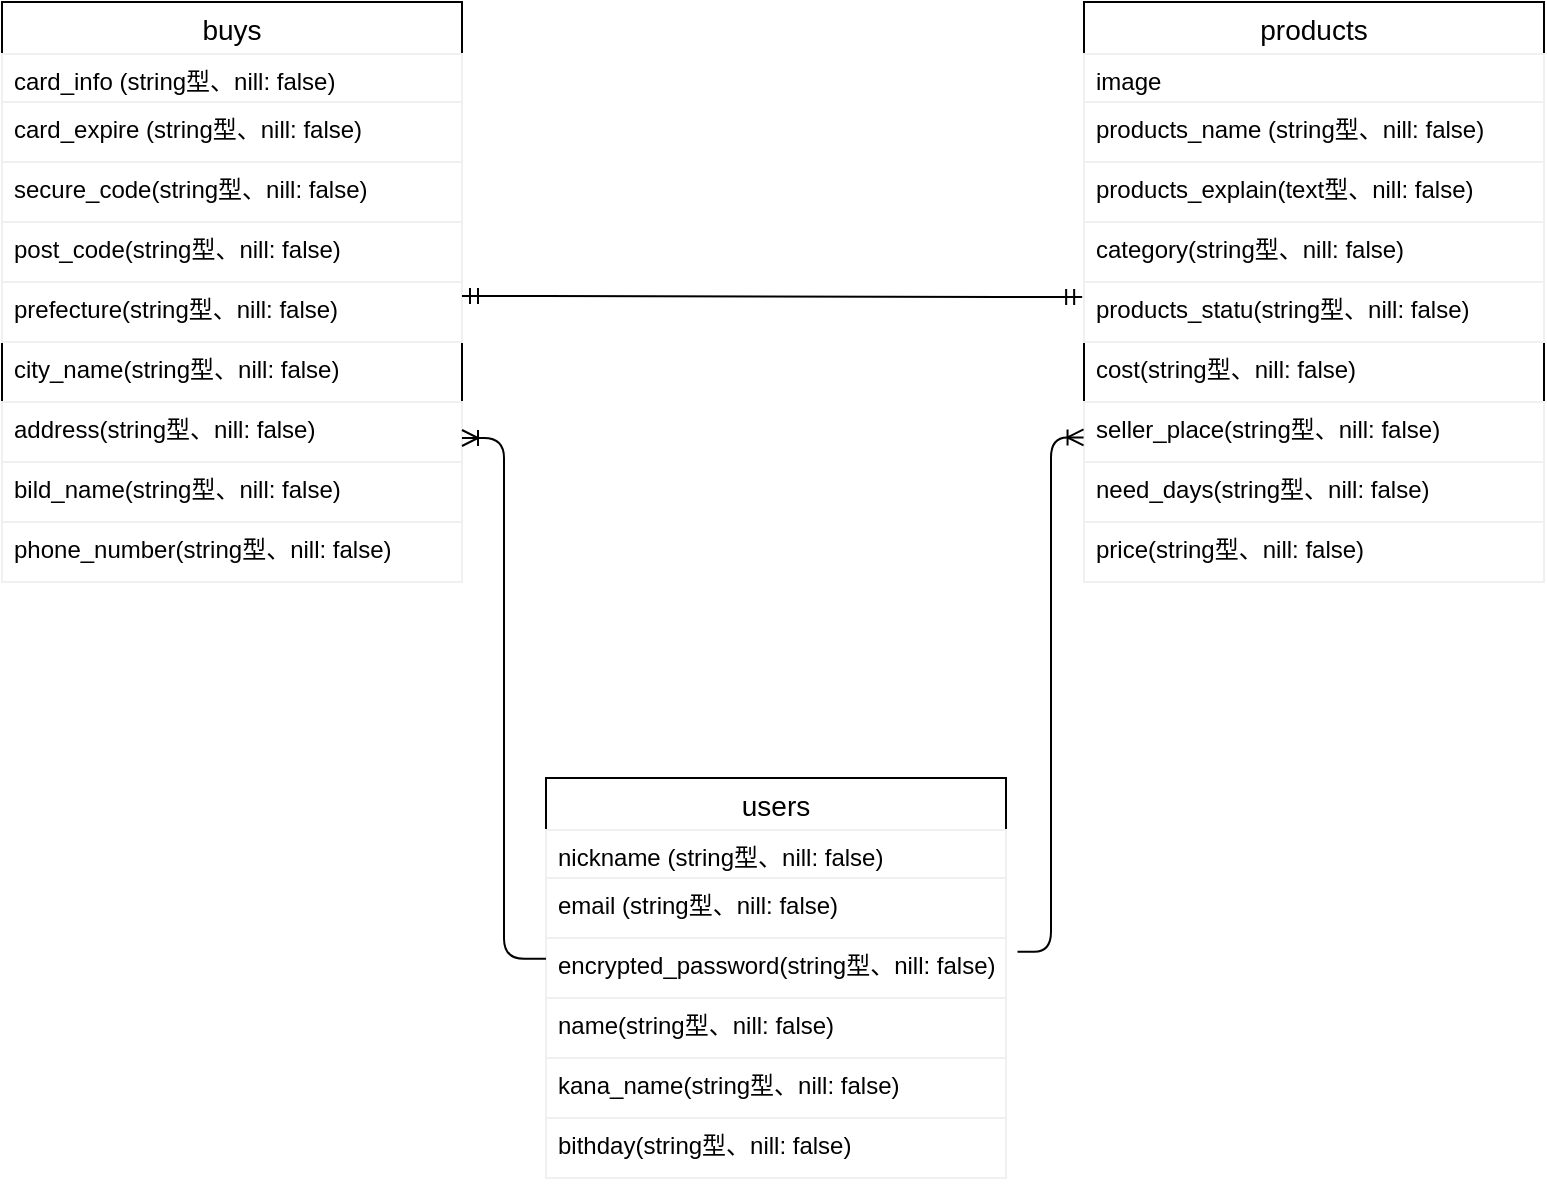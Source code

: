 <mxfile>
    <diagram id="LAix61GHYzdfSrvDHMvL" name="ページ1">
        <mxGraphModel dx="968" dy="830" grid="1" gridSize="10" guides="1" tooltips="1" connect="1" arrows="1" fold="1" page="1" pageScale="1" pageWidth="827" pageHeight="1169" math="0" shadow="0">
            <root>
                <mxCell id="0"/>
                <mxCell id="1" parent="0"/>
                <mxCell id="2" value="users" style="swimlane;fontStyle=0;childLayout=stackLayout;horizontal=1;startSize=26;horizontalStack=0;resizeParent=1;resizeParentMax=0;resizeLast=0;collapsible=1;marginBottom=0;align=center;fontSize=14;" parent="1" vertex="1">
                    <mxGeometry x="299" y="470" width="230" height="200" as="geometry"/>
                </mxCell>
                <mxCell id="3" value="nickname (string型、nill: false)" style="text;spacingLeft=4;spacingRight=4;overflow=hidden;rotatable=0;points=[[0,0.5],[1,0.5]];portConstraint=eastwest;fontSize=12;strokeColor=#f0f0f0;html=1;" parent="2" vertex="1">
                    <mxGeometry y="26" width="230" height="24" as="geometry"/>
                </mxCell>
                <mxCell id="4" value="email (string型、nill: false)" style="text;fillColor=none;spacingLeft=4;spacingRight=4;overflow=hidden;rotatable=0;points=[[0,0.5],[1,0.5]];portConstraint=eastwest;fontSize=12;strokeColor=#f0f0f0;" parent="2" vertex="1">
                    <mxGeometry y="50" width="230" height="30" as="geometry"/>
                </mxCell>
                <mxCell id="5" value="encrypted_password(string型、nill: false)" style="text;fillColor=none;spacingLeft=4;spacingRight=4;overflow=hidden;rotatable=0;points=[[0,0.5],[1,0.5]];portConstraint=eastwest;fontSize=12;strokeColor=#f0f0f0;" parent="2" vertex="1">
                    <mxGeometry y="80" width="230" height="30" as="geometry"/>
                </mxCell>
                <mxCell id="40" value="name(string型、nill: false)" style="text;fillColor=none;spacingLeft=4;spacingRight=4;overflow=hidden;rotatable=0;points=[[0,0.5],[1,0.5]];portConstraint=eastwest;fontSize=12;strokeColor=#f0f0f0;" parent="2" vertex="1">
                    <mxGeometry y="110" width="230" height="30" as="geometry"/>
                </mxCell>
                <mxCell id="41" value="kana_name(string型、nill: false)" style="text;fillColor=none;spacingLeft=4;spacingRight=4;overflow=hidden;rotatable=0;points=[[0,0.5],[1,0.5]];portConstraint=eastwest;fontSize=12;strokeColor=#f0f0f0;" parent="2" vertex="1">
                    <mxGeometry y="140" width="230" height="30" as="geometry"/>
                </mxCell>
                <mxCell id="42" value="bithday(string型、nill: false)" style="text;fillColor=none;spacingLeft=4;spacingRight=4;overflow=hidden;rotatable=0;points=[[0,0.5],[1,0.5]];portConstraint=eastwest;fontSize=12;strokeColor=#f0f0f0;" parent="2" vertex="1">
                    <mxGeometry y="170" width="230" height="30" as="geometry"/>
                </mxCell>
                <mxCell id="43" value="buys" style="swimlane;fontStyle=0;childLayout=stackLayout;horizontal=1;startSize=26;horizontalStack=0;resizeParent=1;resizeParentMax=0;resizeLast=0;collapsible=1;marginBottom=0;align=center;fontSize=14;" parent="1" vertex="1">
                    <mxGeometry x="27" y="82" width="230" height="290" as="geometry"/>
                </mxCell>
                <mxCell id="44" value="card_info (string型、nill: false)" style="text;spacingLeft=4;spacingRight=4;overflow=hidden;rotatable=0;points=[[0,0.5],[1,0.5]];portConstraint=eastwest;fontSize=12;strokeColor=#f0f0f0;html=1;" parent="43" vertex="1">
                    <mxGeometry y="26" width="230" height="24" as="geometry"/>
                </mxCell>
                <mxCell id="45" value="card_expire (string型、nill: false)" style="text;fillColor=none;spacingLeft=4;spacingRight=4;overflow=hidden;rotatable=0;points=[[0,0.5],[1,0.5]];portConstraint=eastwest;fontSize=12;strokeColor=#f0f0f0;" parent="43" vertex="1">
                    <mxGeometry y="50" width="230" height="30" as="geometry"/>
                </mxCell>
                <mxCell id="46" value="secure_code(string型、nill: false)" style="text;fillColor=none;spacingLeft=4;spacingRight=4;overflow=hidden;rotatable=0;points=[[0,0.5],[1,0.5]];portConstraint=eastwest;fontSize=12;strokeColor=#f0f0f0;" parent="43" vertex="1">
                    <mxGeometry y="80" width="230" height="30" as="geometry"/>
                </mxCell>
                <mxCell id="47" value="post_code(string型、nill: false)" style="text;fillColor=none;spacingLeft=4;spacingRight=4;overflow=hidden;rotatable=0;points=[[0,0.5],[1,0.5]];portConstraint=eastwest;fontSize=12;strokeColor=#f0f0f0;" parent="43" vertex="1">
                    <mxGeometry y="110" width="230" height="30" as="geometry"/>
                </mxCell>
                <mxCell id="48" value="prefecture(string型、nill: false)" style="text;fillColor=none;spacingLeft=4;spacingRight=4;overflow=hidden;rotatable=0;points=[[0,0.5],[1,0.5]];portConstraint=eastwest;fontSize=12;strokeColor=#f0f0f0;" parent="43" vertex="1">
                    <mxGeometry y="140" width="230" height="30" as="geometry"/>
                </mxCell>
                <mxCell id="49" value="city_name(string型、nill: false)" style="text;strokeColor=none;fillColor=none;spacingLeft=4;spacingRight=4;overflow=hidden;rotatable=0;points=[[0,0.5],[1,0.5]];portConstraint=eastwest;fontSize=12;" parent="43" vertex="1">
                    <mxGeometry y="170" width="230" height="30" as="geometry"/>
                </mxCell>
                <mxCell id="50" value="address(string型、nill: false)" style="text;fillColor=none;spacingLeft=4;spacingRight=4;overflow=hidden;rotatable=0;points=[[0,0.5],[1,0.5]];portConstraint=eastwest;fontSize=12;strokeColor=#f0f0f0;" parent="43" vertex="1">
                    <mxGeometry y="200" width="230" height="30" as="geometry"/>
                </mxCell>
                <mxCell id="51" value="bild_name(string型、nill: false)" style="text;fillColor=none;spacingLeft=4;spacingRight=4;overflow=hidden;rotatable=0;points=[[0,0.5],[1,0.5]];portConstraint=eastwest;fontSize=12;strokeColor=#f0f0f0;" parent="43" vertex="1">
                    <mxGeometry y="230" width="230" height="30" as="geometry"/>
                </mxCell>
                <mxCell id="52" value="phone_number(string型、nill: false)" style="text;fillColor=none;spacingLeft=4;spacingRight=4;overflow=hidden;rotatable=0;points=[[0,0.5],[1,0.5]];portConstraint=eastwest;fontSize=12;strokeColor=#f0f0f0;" parent="43" vertex="1">
                    <mxGeometry y="260" width="230" height="30" as="geometry"/>
                </mxCell>
                <mxCell id="69" style="edgeStyle=elbowEdgeStyle;rounded=0;orthogonalLoop=1;jettySize=auto;html=1;entryX=1.002;entryY=0.497;entryDx=0;entryDy=0;entryPerimeter=0;" parent="43" source="50" target="50" edge="1">
                    <mxGeometry relative="1" as="geometry"/>
                </mxCell>
                <mxCell id="53" value="products" style="swimlane;fontStyle=0;childLayout=stackLayout;horizontal=1;startSize=26;horizontalStack=0;resizeParent=1;resizeParentMax=0;resizeLast=0;collapsible=1;marginBottom=0;align=center;fontSize=14;" parent="1" vertex="1">
                    <mxGeometry x="568" y="82" width="230" height="290" as="geometry"/>
                </mxCell>
                <mxCell id="54" value="image" style="text;spacingLeft=4;spacingRight=4;overflow=hidden;rotatable=0;points=[[0,0.5],[1,0.5]];portConstraint=eastwest;fontSize=12;strokeColor=#f0f0f0;html=1;" parent="53" vertex="1">
                    <mxGeometry y="26" width="230" height="24" as="geometry"/>
                </mxCell>
                <mxCell id="55" value="products_name (string型、nill: false) &#10;" style="text;fillColor=none;spacingLeft=4;spacingRight=4;overflow=hidden;rotatable=0;points=[[0,0.5],[1,0.5]];portConstraint=eastwest;fontSize=12;strokeColor=#f0f0f0;" parent="53" vertex="1">
                    <mxGeometry y="50" width="230" height="30" as="geometry"/>
                </mxCell>
                <mxCell id="56" value="products_explain(text型、nill: false)" style="text;fillColor=none;spacingLeft=4;spacingRight=4;overflow=hidden;rotatable=0;points=[[0,0.5],[1,0.5]];portConstraint=eastwest;fontSize=12;strokeColor=#f0f0f0;" parent="53" vertex="1">
                    <mxGeometry y="80" width="230" height="30" as="geometry"/>
                </mxCell>
                <mxCell id="57" value="category(string型、nill: false)" style="text;fillColor=none;spacingLeft=4;spacingRight=4;overflow=hidden;rotatable=0;points=[[0,0.5],[1,0.5]];portConstraint=eastwest;fontSize=12;strokeColor=#f0f0f0;" parent="53" vertex="1">
                    <mxGeometry y="110" width="230" height="30" as="geometry"/>
                </mxCell>
                <mxCell id="58" value="products_statu(string型、nill: false)" style="text;fillColor=none;spacingLeft=4;spacingRight=4;overflow=hidden;rotatable=0;points=[[0,0.5],[1,0.5]];portConstraint=eastwest;fontSize=12;strokeColor=#f0f0f0;" parent="53" vertex="1">
                    <mxGeometry y="140" width="230" height="30" as="geometry"/>
                </mxCell>
                <mxCell id="59" value="cost(string型、nill: false)" style="text;strokeColor=none;fillColor=none;spacingLeft=4;spacingRight=4;overflow=hidden;rotatable=0;points=[[0,0.5],[1,0.5]];portConstraint=eastwest;fontSize=12;" parent="53" vertex="1">
                    <mxGeometry y="170" width="230" height="30" as="geometry"/>
                </mxCell>
                <mxCell id="60" value="seller_place(string型、nill: false)" style="text;fillColor=none;spacingLeft=4;spacingRight=4;overflow=hidden;rotatable=0;points=[[0,0.5],[1,0.5]];portConstraint=eastwest;fontSize=12;strokeColor=#f0f0f0;" parent="53" vertex="1">
                    <mxGeometry y="200" width="230" height="30" as="geometry"/>
                </mxCell>
                <mxCell id="61" value="need_days(string型、nill: false)" style="text;fillColor=none;spacingLeft=4;spacingRight=4;overflow=hidden;rotatable=0;points=[[0,0.5],[1,0.5]];portConstraint=eastwest;fontSize=12;strokeColor=#f0f0f0;" parent="53" vertex="1">
                    <mxGeometry y="230" width="230" height="30" as="geometry"/>
                </mxCell>
                <mxCell id="62" value="price(string型、nill: false)" style="text;fillColor=none;spacingLeft=4;spacingRight=4;overflow=hidden;rotatable=0;points=[[0,0.5],[1,0.5]];portConstraint=eastwest;fontSize=12;strokeColor=#f0f0f0;" parent="53" vertex="1">
                    <mxGeometry y="260" width="230" height="30" as="geometry"/>
                </mxCell>
                <mxCell id="63" value="" style="edgeStyle=entityRelationEdgeStyle;fontSize=12;html=1;endArrow=ERmandOne;startArrow=ERmandOne;entryX=-0.004;entryY=0.252;entryDx=0;entryDy=0;entryPerimeter=0;exitX=1;exitY=0.232;exitDx=0;exitDy=0;exitPerimeter=0;" parent="1" source="48" target="58" edge="1">
                    <mxGeometry width="100" height="100" relative="1" as="geometry">
                        <mxPoint x="280" y="230" as="sourcePoint"/>
                        <mxPoint x="540" y="230" as="targetPoint"/>
                    </mxGeometry>
                </mxCell>
                <mxCell id="70" value="" style="edgeStyle=elbowEdgeStyle;fontSize=12;html=1;endArrow=ERoneToMany;exitX=0;exitY=0.346;exitDx=0;exitDy=0;exitPerimeter=0;entryX=1;entryY=0.6;entryDx=0;entryDy=0;entryPerimeter=0;" parent="1" source="5" target="50" edge="1">
                    <mxGeometry width="100" height="100" relative="1" as="geometry">
                        <mxPoint x="160" y="400" as="sourcePoint"/>
                        <mxPoint x="260" y="300" as="targetPoint"/>
                    </mxGeometry>
                </mxCell>
                <mxCell id="71" value="" style="edgeStyle=elbowEdgeStyle;fontSize=12;html=1;endArrow=ERoneToMany;exitX=1.025;exitY=0.229;exitDx=0;exitDy=0;exitPerimeter=0;entryX=-0.001;entryY=0.591;entryDx=0;entryDy=0;entryPerimeter=0;" parent="1" source="5" target="60" edge="1">
                    <mxGeometry width="100" height="100" relative="1" as="geometry">
                        <mxPoint x="560" y="500" as="sourcePoint"/>
                        <mxPoint x="560" y="300" as="targetPoint"/>
                    </mxGeometry>
                </mxCell>
            </root>
        </mxGraphModel>
    </diagram>
</mxfile>